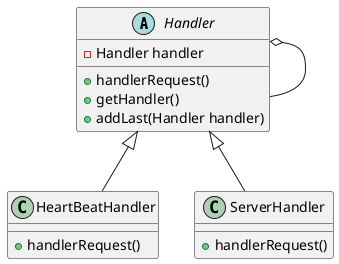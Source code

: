 @startuml
Handler <|-- HeartBeatHandler
Handler <|-- ServerHandler
Handler o--Handler


abstract class Handler{
    -Handler handler
    +handlerRequest()
    +getHandler()
    +addLast(Handler handler)
}
class HeartBeatHandler {
    +handlerRequest()
}
class ServerHandler {
    +handlerRequest()
}


@enduml